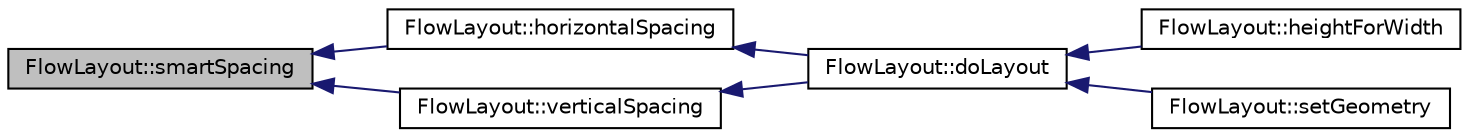 digraph "FlowLayout::smartSpacing"
{
  edge [fontname="Helvetica",fontsize="10",labelfontname="Helvetica",labelfontsize="10"];
  node [fontname="Helvetica",fontsize="10",shape=record];
  rankdir="LR";
  Node49 [label="FlowLayout::smartSpacing",height=0.2,width=0.4,color="black", fillcolor="grey75", style="filled", fontcolor="black"];
  Node49 -> Node50 [dir="back",color="midnightblue",fontsize="10",style="solid",fontname="Helvetica"];
  Node50 [label="FlowLayout::horizontalSpacing",height=0.2,width=0.4,color="black", fillcolor="white", style="filled",URL="$class_flow_layout.html#a05a9929bf2d7749c8d45afe1fc15b27e",tooltip="[3] "];
  Node50 -> Node51 [dir="back",color="midnightblue",fontsize="10",style="solid",fontname="Helvetica"];
  Node51 [label="FlowLayout::doLayout",height=0.2,width=0.4,color="black", fillcolor="white", style="filled",URL="$class_flow_layout.html#af0e17c24ac7b5f82511658507ac9a2ac",tooltip="[8] "];
  Node51 -> Node52 [dir="back",color="midnightblue",fontsize="10",style="solid",fontname="Helvetica"];
  Node52 [label="FlowLayout::heightForWidth",height=0.2,width=0.4,color="black", fillcolor="white", style="filled",URL="$class_flow_layout.html#a2684b676bf42073ec5fe4a16c20d75c2"];
  Node51 -> Node53 [dir="back",color="midnightblue",fontsize="10",style="solid",fontname="Helvetica"];
  Node53 [label="FlowLayout::setGeometry",height=0.2,width=0.4,color="black", fillcolor="white", style="filled",URL="$class_flow_layout.html#aa33b32ad4916b86b062d427860952d1e",tooltip="[7] "];
  Node49 -> Node54 [dir="back",color="midnightblue",fontsize="10",style="solid",fontname="Helvetica"];
  Node54 [label="FlowLayout::verticalSpacing",height=0.2,width=0.4,color="black", fillcolor="white", style="filled",URL="$class_flow_layout.html#a06210851533f6e9d0d09477968aa0eb5"];
  Node54 -> Node51 [dir="back",color="midnightblue",fontsize="10",style="solid",fontname="Helvetica"];
}
